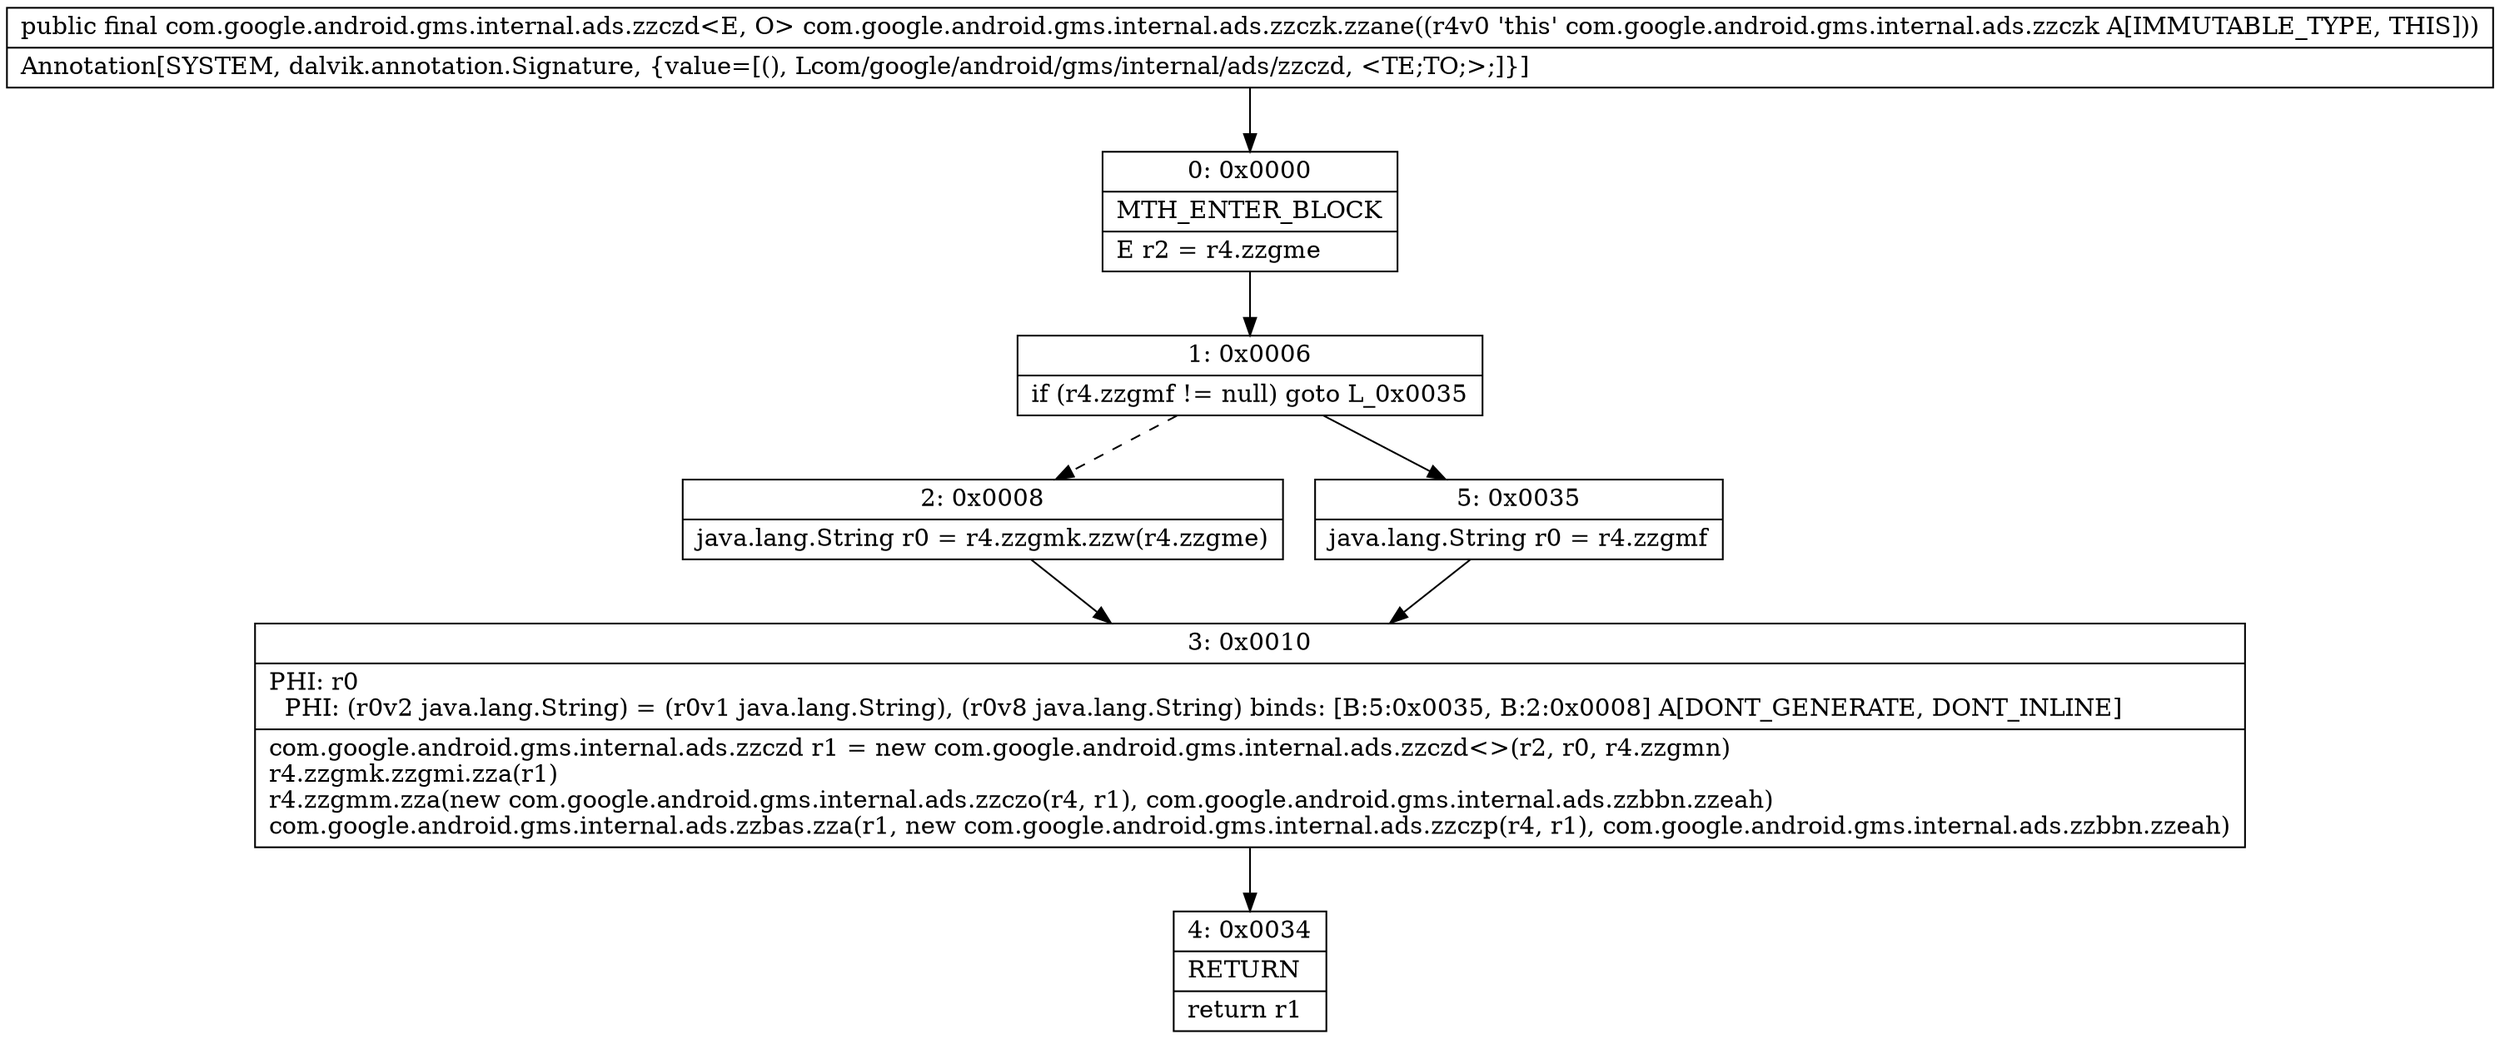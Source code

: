 digraph "CFG forcom.google.android.gms.internal.ads.zzczk.zzane()Lcom\/google\/android\/gms\/internal\/ads\/zzczd;" {
Node_0 [shape=record,label="{0\:\ 0x0000|MTH_ENTER_BLOCK\l|E r2 = r4.zzgme\l}"];
Node_1 [shape=record,label="{1\:\ 0x0006|if (r4.zzgmf != null) goto L_0x0035\l}"];
Node_2 [shape=record,label="{2\:\ 0x0008|java.lang.String r0 = r4.zzgmk.zzw(r4.zzgme)\l}"];
Node_3 [shape=record,label="{3\:\ 0x0010|PHI: r0 \l  PHI: (r0v2 java.lang.String) = (r0v1 java.lang.String), (r0v8 java.lang.String) binds: [B:5:0x0035, B:2:0x0008] A[DONT_GENERATE, DONT_INLINE]\l|com.google.android.gms.internal.ads.zzczd r1 = new com.google.android.gms.internal.ads.zzczd\<\>(r2, r0, r4.zzgmn)\lr4.zzgmk.zzgmi.zza(r1)\lr4.zzgmm.zza(new com.google.android.gms.internal.ads.zzczo(r4, r1), com.google.android.gms.internal.ads.zzbbn.zzeah)\lcom.google.android.gms.internal.ads.zzbas.zza(r1, new com.google.android.gms.internal.ads.zzczp(r4, r1), com.google.android.gms.internal.ads.zzbbn.zzeah)\l}"];
Node_4 [shape=record,label="{4\:\ 0x0034|RETURN\l|return r1\l}"];
Node_5 [shape=record,label="{5\:\ 0x0035|java.lang.String r0 = r4.zzgmf\l}"];
MethodNode[shape=record,label="{public final com.google.android.gms.internal.ads.zzczd\<E, O\> com.google.android.gms.internal.ads.zzczk.zzane((r4v0 'this' com.google.android.gms.internal.ads.zzczk A[IMMUTABLE_TYPE, THIS]))  | Annotation[SYSTEM, dalvik.annotation.Signature, \{value=[(), Lcom\/google\/android\/gms\/internal\/ads\/zzczd, \<TE;TO;\>;]\}]\l}"];
MethodNode -> Node_0;
Node_0 -> Node_1;
Node_1 -> Node_2[style=dashed];
Node_1 -> Node_5;
Node_2 -> Node_3;
Node_3 -> Node_4;
Node_5 -> Node_3;
}

